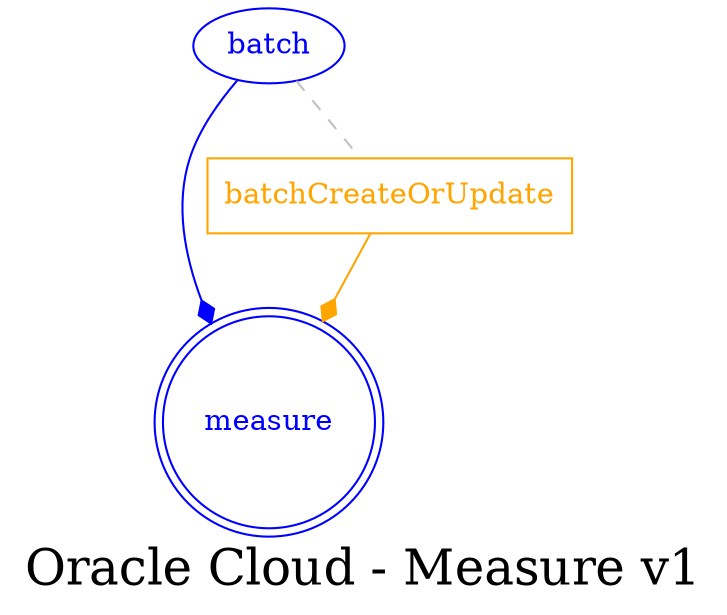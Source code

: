 digraph LexiconGraph {
graph[label="Oracle Cloud - Measure v1", fontsize=24]
splines=true
"measure" [color=blue, fontcolor=blue, shape=doublecircle]
"batchCreateOrUpdate" [color=orange, fontcolor=orange, shape=box]
"batchCreateOrUpdate" -> "measure" [color=orange, fontcolor=orange, arrowhead=diamond, arrowtail=none]
"batch" -> "batchCreateOrUpdate" [color=grey, fontcolor=grey, arrowhead=none, arrowtail=none, style=dashed]
"batch" -> "measure" [color=blue, fontcolor=blue, arrowhead=diamond, arrowtail=none]
"batch" [color=blue, fontcolor=blue, shape=ellipse]
}
